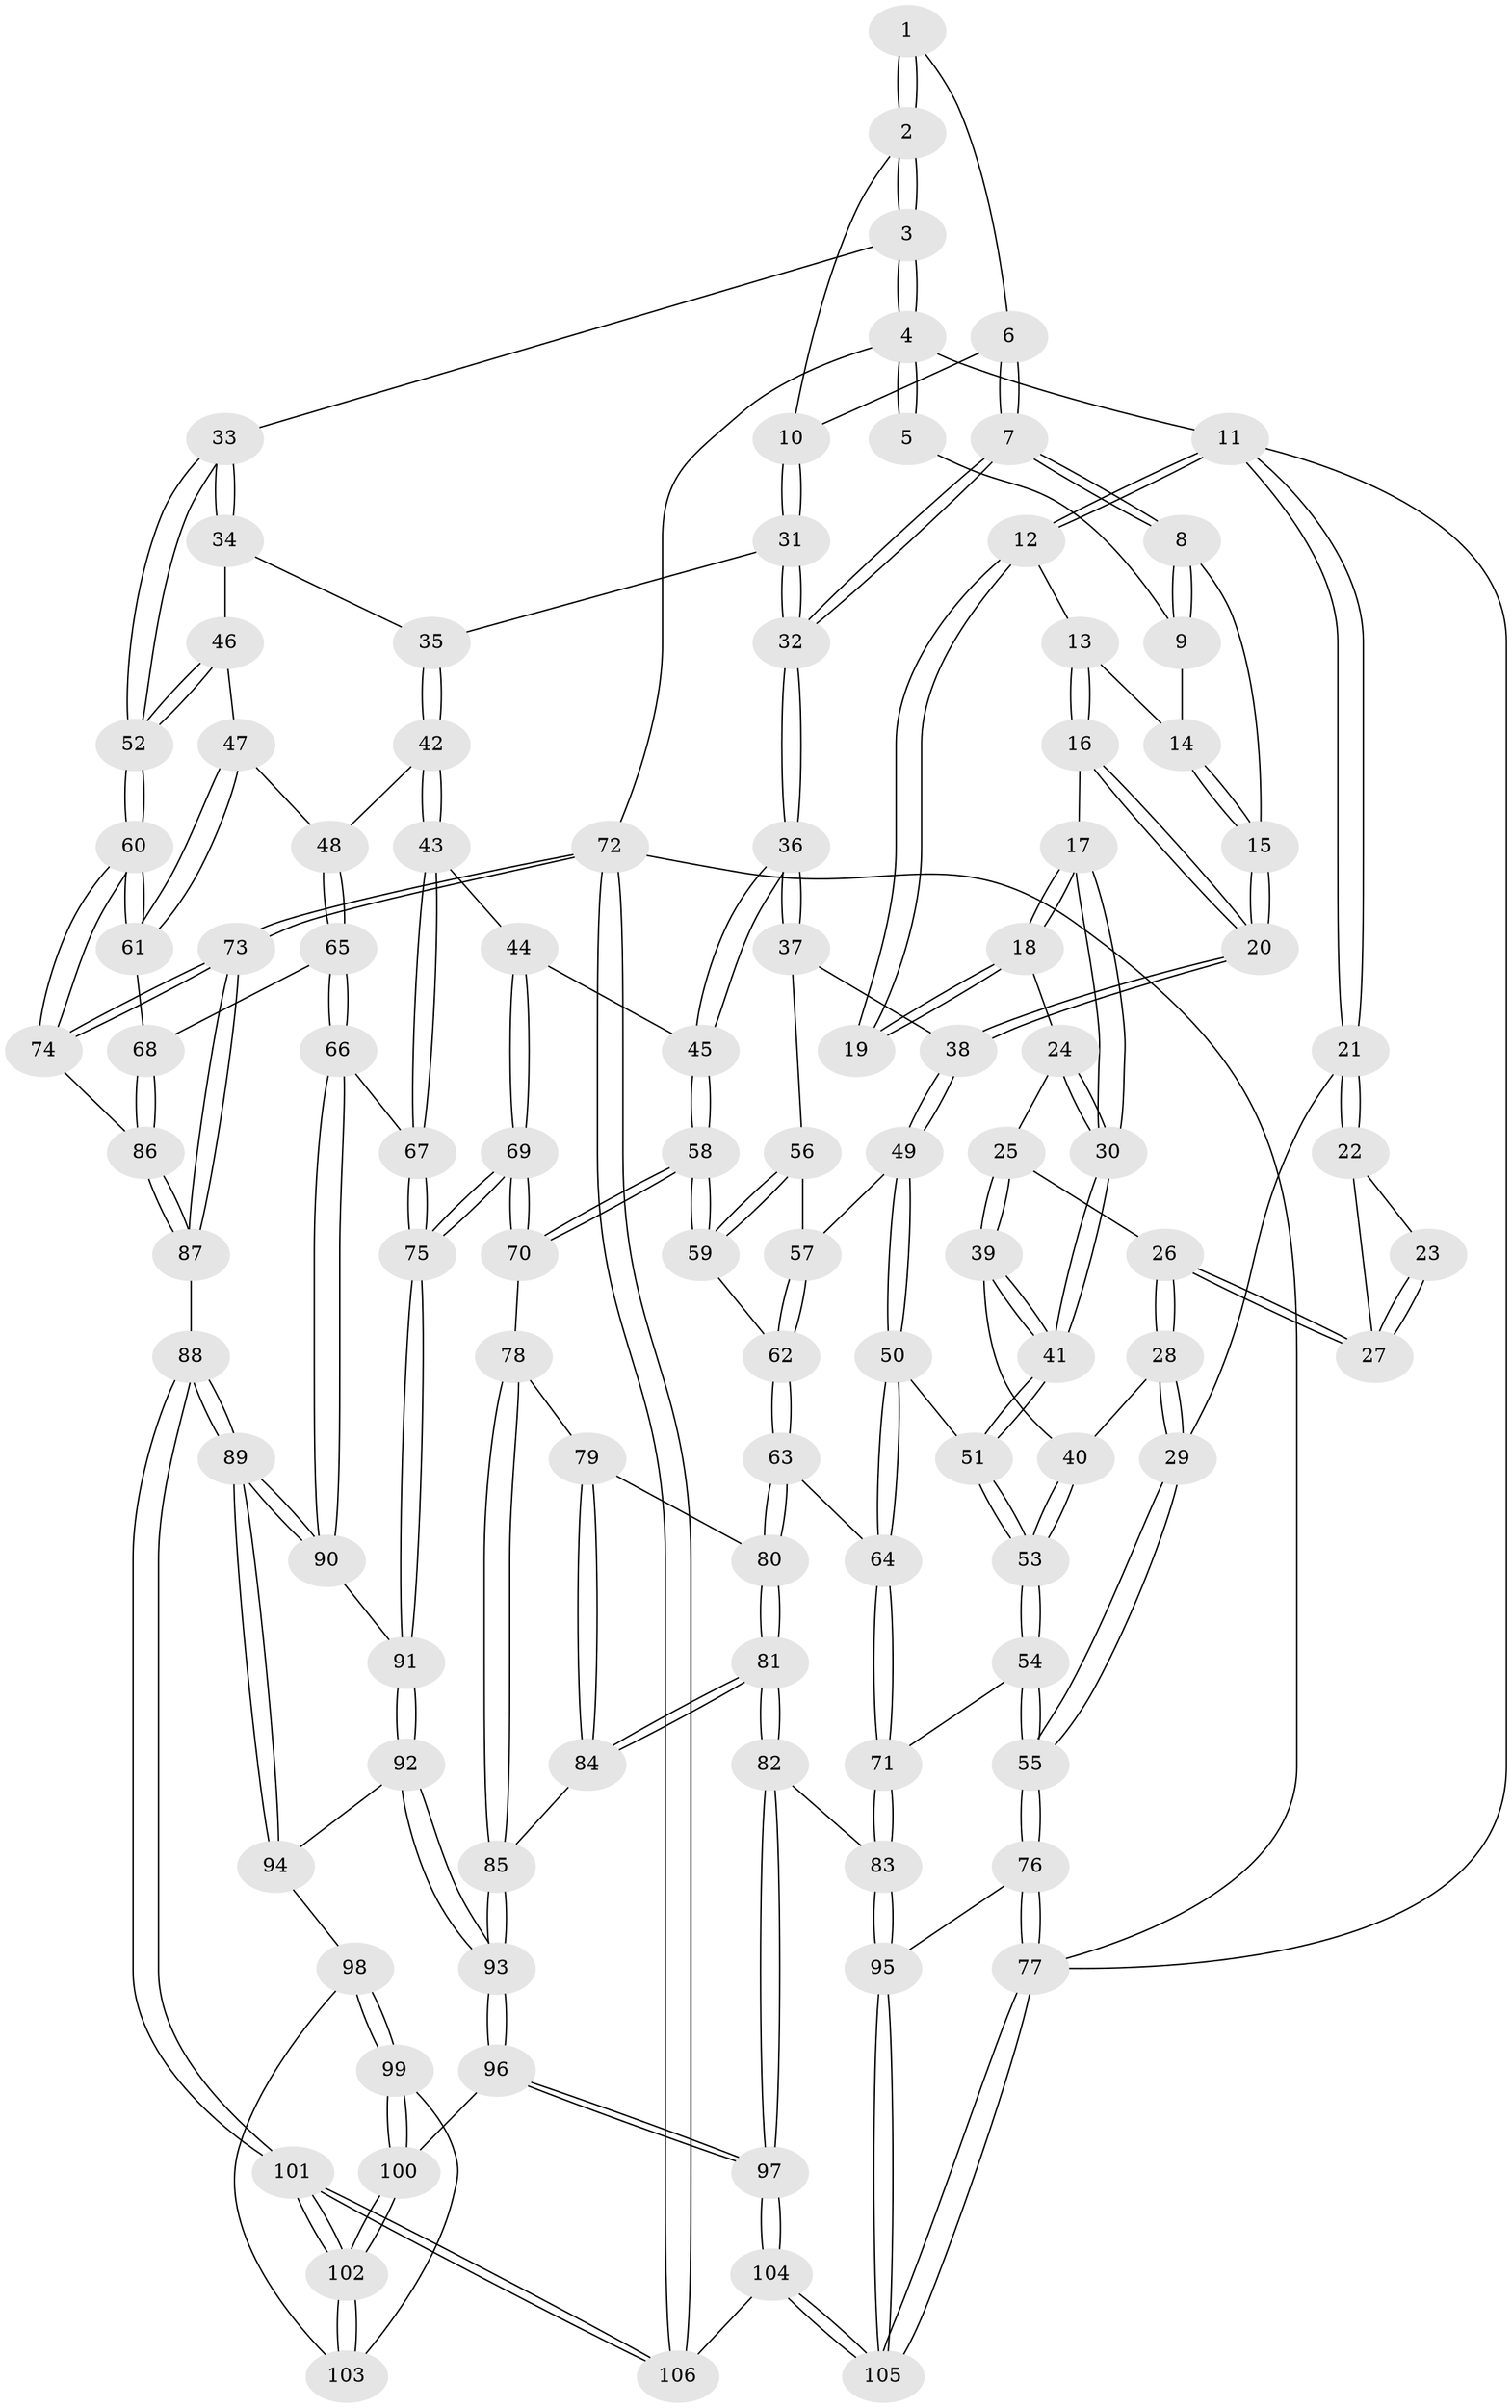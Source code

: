 // Generated by graph-tools (version 1.1) at 2025/51/03/09/25 03:51:09]
// undirected, 106 vertices, 262 edges
graph export_dot {
graph [start="1"]
  node [color=gray90,style=filled];
  1 [pos="+0.7526962242652439+0"];
  2 [pos="+1+0.18956688731056864"];
  3 [pos="+1+0.17453364552997436"];
  4 [pos="+1+0"];
  5 [pos="+0.7109190878460772+0"];
  6 [pos="+0.7970494878358371+0.09523009281457348"];
  7 [pos="+0.6997052908779786+0.2886086478527715"];
  8 [pos="+0.6174717709553443+0.13330437684267998"];
  9 [pos="+0.5849237939487002+0"];
  10 [pos="+0.8766511556824759+0.23543219780197522"];
  11 [pos="+0+0"];
  12 [pos="+0.2927001846790408+0"];
  13 [pos="+0.4248441361720531+0"];
  14 [pos="+0.4334199895497409+0"];
  15 [pos="+0.512056436194209+0.2779970283951188"];
  16 [pos="+0.3934802848748639+0.2958187892948058"];
  17 [pos="+0.3797055407565656+0.2979312135446955"];
  18 [pos="+0.25720423056949604+0.2456365758801132"];
  19 [pos="+0.22165441413018366+0.061197831634722664"];
  20 [pos="+0.48345832298630853+0.3511002202789365"];
  21 [pos="+0+0.2049698159203195"];
  22 [pos="+0.024653445141469745+0.18896642527521246"];
  23 [pos="+0.20656785582289103+0.07639542645272325"];
  24 [pos="+0.24526215906703802+0.2564354020164702"];
  25 [pos="+0.19179029023789282+0.29588483840766094"];
  26 [pos="+0.1351512965484258+0.28286752468001397"];
  27 [pos="+0.12547468503079576+0.25696244650864875"];
  28 [pos="+0.07851425851780841+0.3389996614780557"];
  29 [pos="+0+0.36448837300794795"];
  30 [pos="+0.2786652520178958+0.40298265622287294"];
  31 [pos="+0.8499711118888434+0.27301614504863786"];
  32 [pos="+0.7051418484524871+0.3055902978129953"];
  33 [pos="+1+0.32782840521847467"];
  34 [pos="+0.9055554181731027+0.3464755330027147"];
  35 [pos="+0.8614891369980845+0.2982599569106271"];
  36 [pos="+0.647369649853204+0.41010765780293607"];
  37 [pos="+0.5505479401683784+0.3918341076767162"];
  38 [pos="+0.489593453084506+0.35987430447924496"];
  39 [pos="+0.21518435807060254+0.4018592701644222"];
  40 [pos="+0.14864925817935326+0.42324993137953926"];
  41 [pos="+0.26328506004624497+0.4223413065046759"];
  42 [pos="+0.8251856990414875+0.48640075354810436"];
  43 [pos="+0.718672768904774+0.4842491173602974"];
  44 [pos="+0.6840381676496258+0.4582098098122278"];
  45 [pos="+0.6585345659702087+0.4309494425638353"];
  46 [pos="+0.9268070967713924+0.4275557704935091"];
  47 [pos="+0.8812970309129831+0.4963383586529126"];
  48 [pos="+0.8626258731767682+0.49779056101324415"];
  49 [pos="+0.3669641253492298+0.49559710711482885"];
  50 [pos="+0.31706563339111155+0.5089695314356159"];
  51 [pos="+0.28246133358494213+0.46750259971401814"];
  52 [pos="+1+0.341848368858526"];
  53 [pos="+0.055609538569419185+0.5720499670409814"];
  54 [pos="+0+0.6353562781380292"];
  55 [pos="+0+0.6448082470431742"];
  56 [pos="+0.5019464392132809+0.4937167359402836"];
  57 [pos="+0.4476843063657729+0.5511484241964842"];
  58 [pos="+0.5366611204138998+0.5958985149110373"];
  59 [pos="+0.5303109899463435+0.5924965731565521"];
  60 [pos="+1+0.6220805169724783"];
  61 [pos="+1+0.602065742663146"];
  62 [pos="+0.45543136061306+0.5748669025397503"];
  63 [pos="+0.4046929222954383+0.6597571195567903"];
  64 [pos="+0.2926871476006171+0.6083166391891973"];
  65 [pos="+0.8378704173260025+0.7007419194252978"];
  66 [pos="+0.8189148745725685+0.7065005137761853"];
  67 [pos="+0.7308468783503038+0.6193172062531569"];
  68 [pos="+0.8392857782567966+0.700827033048098"];
  69 [pos="+0.5741001489509292+0.7018753390814241"];
  70 [pos="+0.5716701455373158+0.7007768578252626"];
  71 [pos="+0.17515532994900876+0.688997284617492"];
  72 [pos="+1+1"];
  73 [pos="+1+1"];
  74 [pos="+1+0.6999568111705996"];
  75 [pos="+0.5844803067452676+0.7097485136087146"];
  76 [pos="+0+0.803007104838365"];
  77 [pos="+0+1"];
  78 [pos="+0.4956948228820364+0.7098607808399371"];
  79 [pos="+0.4669617002178073+0.6989759942162298"];
  80 [pos="+0.4092469487215547+0.6672331118833659"];
  81 [pos="+0.3220768592703964+0.8274223106174067"];
  82 [pos="+0.2920646423705722+0.8462683436420962"];
  83 [pos="+0.2704631666271277+0.849256846975374"];
  84 [pos="+0.3715642130535572+0.8176149814218828"];
  85 [pos="+0.4508539297838008+0.8131474713306172"];
  86 [pos="+0.9228240194346703+0.7725491353308984"];
  87 [pos="+0.9225299033693755+0.9051535012408954"];
  88 [pos="+0.7816038127297492+0.8705662201508698"];
  89 [pos="+0.7772004542455506+0.8619406722685744"];
  90 [pos="+0.7963254031392184+0.7436718816147493"];
  91 [pos="+0.5957830786648229+0.7335124352285778"];
  92 [pos="+0.599819739573402+0.7740200214867763"];
  93 [pos="+0.5004689236086959+0.8638922719490426"];
  94 [pos="+0.6414063069643402+0.8341313119434112"];
  95 [pos="+0.21630259269843077+0.9632228088516032"];
  96 [pos="+0.4973862210893295+0.941891081055492"];
  97 [pos="+0.4801371968932201+0.9607826504919206"];
  98 [pos="+0.6396980260812475+0.8385883977559474"];
  99 [pos="+0.5460532391743805+0.9358638173832313"];
  100 [pos="+0.5444113704201712+0.9369386940126937"];
  101 [pos="+0.7146345275708796+1"];
  102 [pos="+0.7115827912177675+1"];
  103 [pos="+0.6430499212094528+0.9240345417320107"];
  104 [pos="+0.4363242655199838+1"];
  105 [pos="+0.24014899234477313+1"];
  106 [pos="+0.7360637588046426+1"];
  1 -- 2;
  1 -- 2;
  1 -- 6;
  2 -- 3;
  2 -- 3;
  2 -- 10;
  3 -- 4;
  3 -- 4;
  3 -- 33;
  4 -- 5;
  4 -- 5;
  4 -- 11;
  4 -- 72;
  5 -- 9;
  6 -- 7;
  6 -- 7;
  6 -- 10;
  7 -- 8;
  7 -- 8;
  7 -- 32;
  7 -- 32;
  8 -- 9;
  8 -- 9;
  8 -- 15;
  9 -- 14;
  10 -- 31;
  10 -- 31;
  11 -- 12;
  11 -- 12;
  11 -- 21;
  11 -- 21;
  11 -- 77;
  12 -- 13;
  12 -- 19;
  12 -- 19;
  13 -- 14;
  13 -- 16;
  13 -- 16;
  14 -- 15;
  14 -- 15;
  15 -- 20;
  15 -- 20;
  16 -- 17;
  16 -- 20;
  16 -- 20;
  17 -- 18;
  17 -- 18;
  17 -- 30;
  17 -- 30;
  18 -- 19;
  18 -- 19;
  18 -- 24;
  20 -- 38;
  20 -- 38;
  21 -- 22;
  21 -- 22;
  21 -- 29;
  22 -- 23;
  22 -- 27;
  23 -- 27;
  23 -- 27;
  24 -- 25;
  24 -- 30;
  24 -- 30;
  25 -- 26;
  25 -- 39;
  25 -- 39;
  26 -- 27;
  26 -- 27;
  26 -- 28;
  26 -- 28;
  28 -- 29;
  28 -- 29;
  28 -- 40;
  29 -- 55;
  29 -- 55;
  30 -- 41;
  30 -- 41;
  31 -- 32;
  31 -- 32;
  31 -- 35;
  32 -- 36;
  32 -- 36;
  33 -- 34;
  33 -- 34;
  33 -- 52;
  33 -- 52;
  34 -- 35;
  34 -- 46;
  35 -- 42;
  35 -- 42;
  36 -- 37;
  36 -- 37;
  36 -- 45;
  36 -- 45;
  37 -- 38;
  37 -- 56;
  38 -- 49;
  38 -- 49;
  39 -- 40;
  39 -- 41;
  39 -- 41;
  40 -- 53;
  40 -- 53;
  41 -- 51;
  41 -- 51;
  42 -- 43;
  42 -- 43;
  42 -- 48;
  43 -- 44;
  43 -- 67;
  43 -- 67;
  44 -- 45;
  44 -- 69;
  44 -- 69;
  45 -- 58;
  45 -- 58;
  46 -- 47;
  46 -- 52;
  46 -- 52;
  47 -- 48;
  47 -- 61;
  47 -- 61;
  48 -- 65;
  48 -- 65;
  49 -- 50;
  49 -- 50;
  49 -- 57;
  50 -- 51;
  50 -- 64;
  50 -- 64;
  51 -- 53;
  51 -- 53;
  52 -- 60;
  52 -- 60;
  53 -- 54;
  53 -- 54;
  54 -- 55;
  54 -- 55;
  54 -- 71;
  55 -- 76;
  55 -- 76;
  56 -- 57;
  56 -- 59;
  56 -- 59;
  57 -- 62;
  57 -- 62;
  58 -- 59;
  58 -- 59;
  58 -- 70;
  58 -- 70;
  59 -- 62;
  60 -- 61;
  60 -- 61;
  60 -- 74;
  60 -- 74;
  61 -- 68;
  62 -- 63;
  62 -- 63;
  63 -- 64;
  63 -- 80;
  63 -- 80;
  64 -- 71;
  64 -- 71;
  65 -- 66;
  65 -- 66;
  65 -- 68;
  66 -- 67;
  66 -- 90;
  66 -- 90;
  67 -- 75;
  67 -- 75;
  68 -- 86;
  68 -- 86;
  69 -- 70;
  69 -- 70;
  69 -- 75;
  69 -- 75;
  70 -- 78;
  71 -- 83;
  71 -- 83;
  72 -- 73;
  72 -- 73;
  72 -- 106;
  72 -- 106;
  72 -- 77;
  73 -- 74;
  73 -- 74;
  73 -- 87;
  73 -- 87;
  74 -- 86;
  75 -- 91;
  75 -- 91;
  76 -- 77;
  76 -- 77;
  76 -- 95;
  77 -- 105;
  77 -- 105;
  78 -- 79;
  78 -- 85;
  78 -- 85;
  79 -- 80;
  79 -- 84;
  79 -- 84;
  80 -- 81;
  80 -- 81;
  81 -- 82;
  81 -- 82;
  81 -- 84;
  81 -- 84;
  82 -- 83;
  82 -- 97;
  82 -- 97;
  83 -- 95;
  83 -- 95;
  84 -- 85;
  85 -- 93;
  85 -- 93;
  86 -- 87;
  86 -- 87;
  87 -- 88;
  88 -- 89;
  88 -- 89;
  88 -- 101;
  88 -- 101;
  89 -- 90;
  89 -- 90;
  89 -- 94;
  89 -- 94;
  90 -- 91;
  91 -- 92;
  91 -- 92;
  92 -- 93;
  92 -- 93;
  92 -- 94;
  93 -- 96;
  93 -- 96;
  94 -- 98;
  95 -- 105;
  95 -- 105;
  96 -- 97;
  96 -- 97;
  96 -- 100;
  97 -- 104;
  97 -- 104;
  98 -- 99;
  98 -- 99;
  98 -- 103;
  99 -- 100;
  99 -- 100;
  99 -- 103;
  100 -- 102;
  100 -- 102;
  101 -- 102;
  101 -- 102;
  101 -- 106;
  101 -- 106;
  102 -- 103;
  102 -- 103;
  104 -- 105;
  104 -- 105;
  104 -- 106;
}

